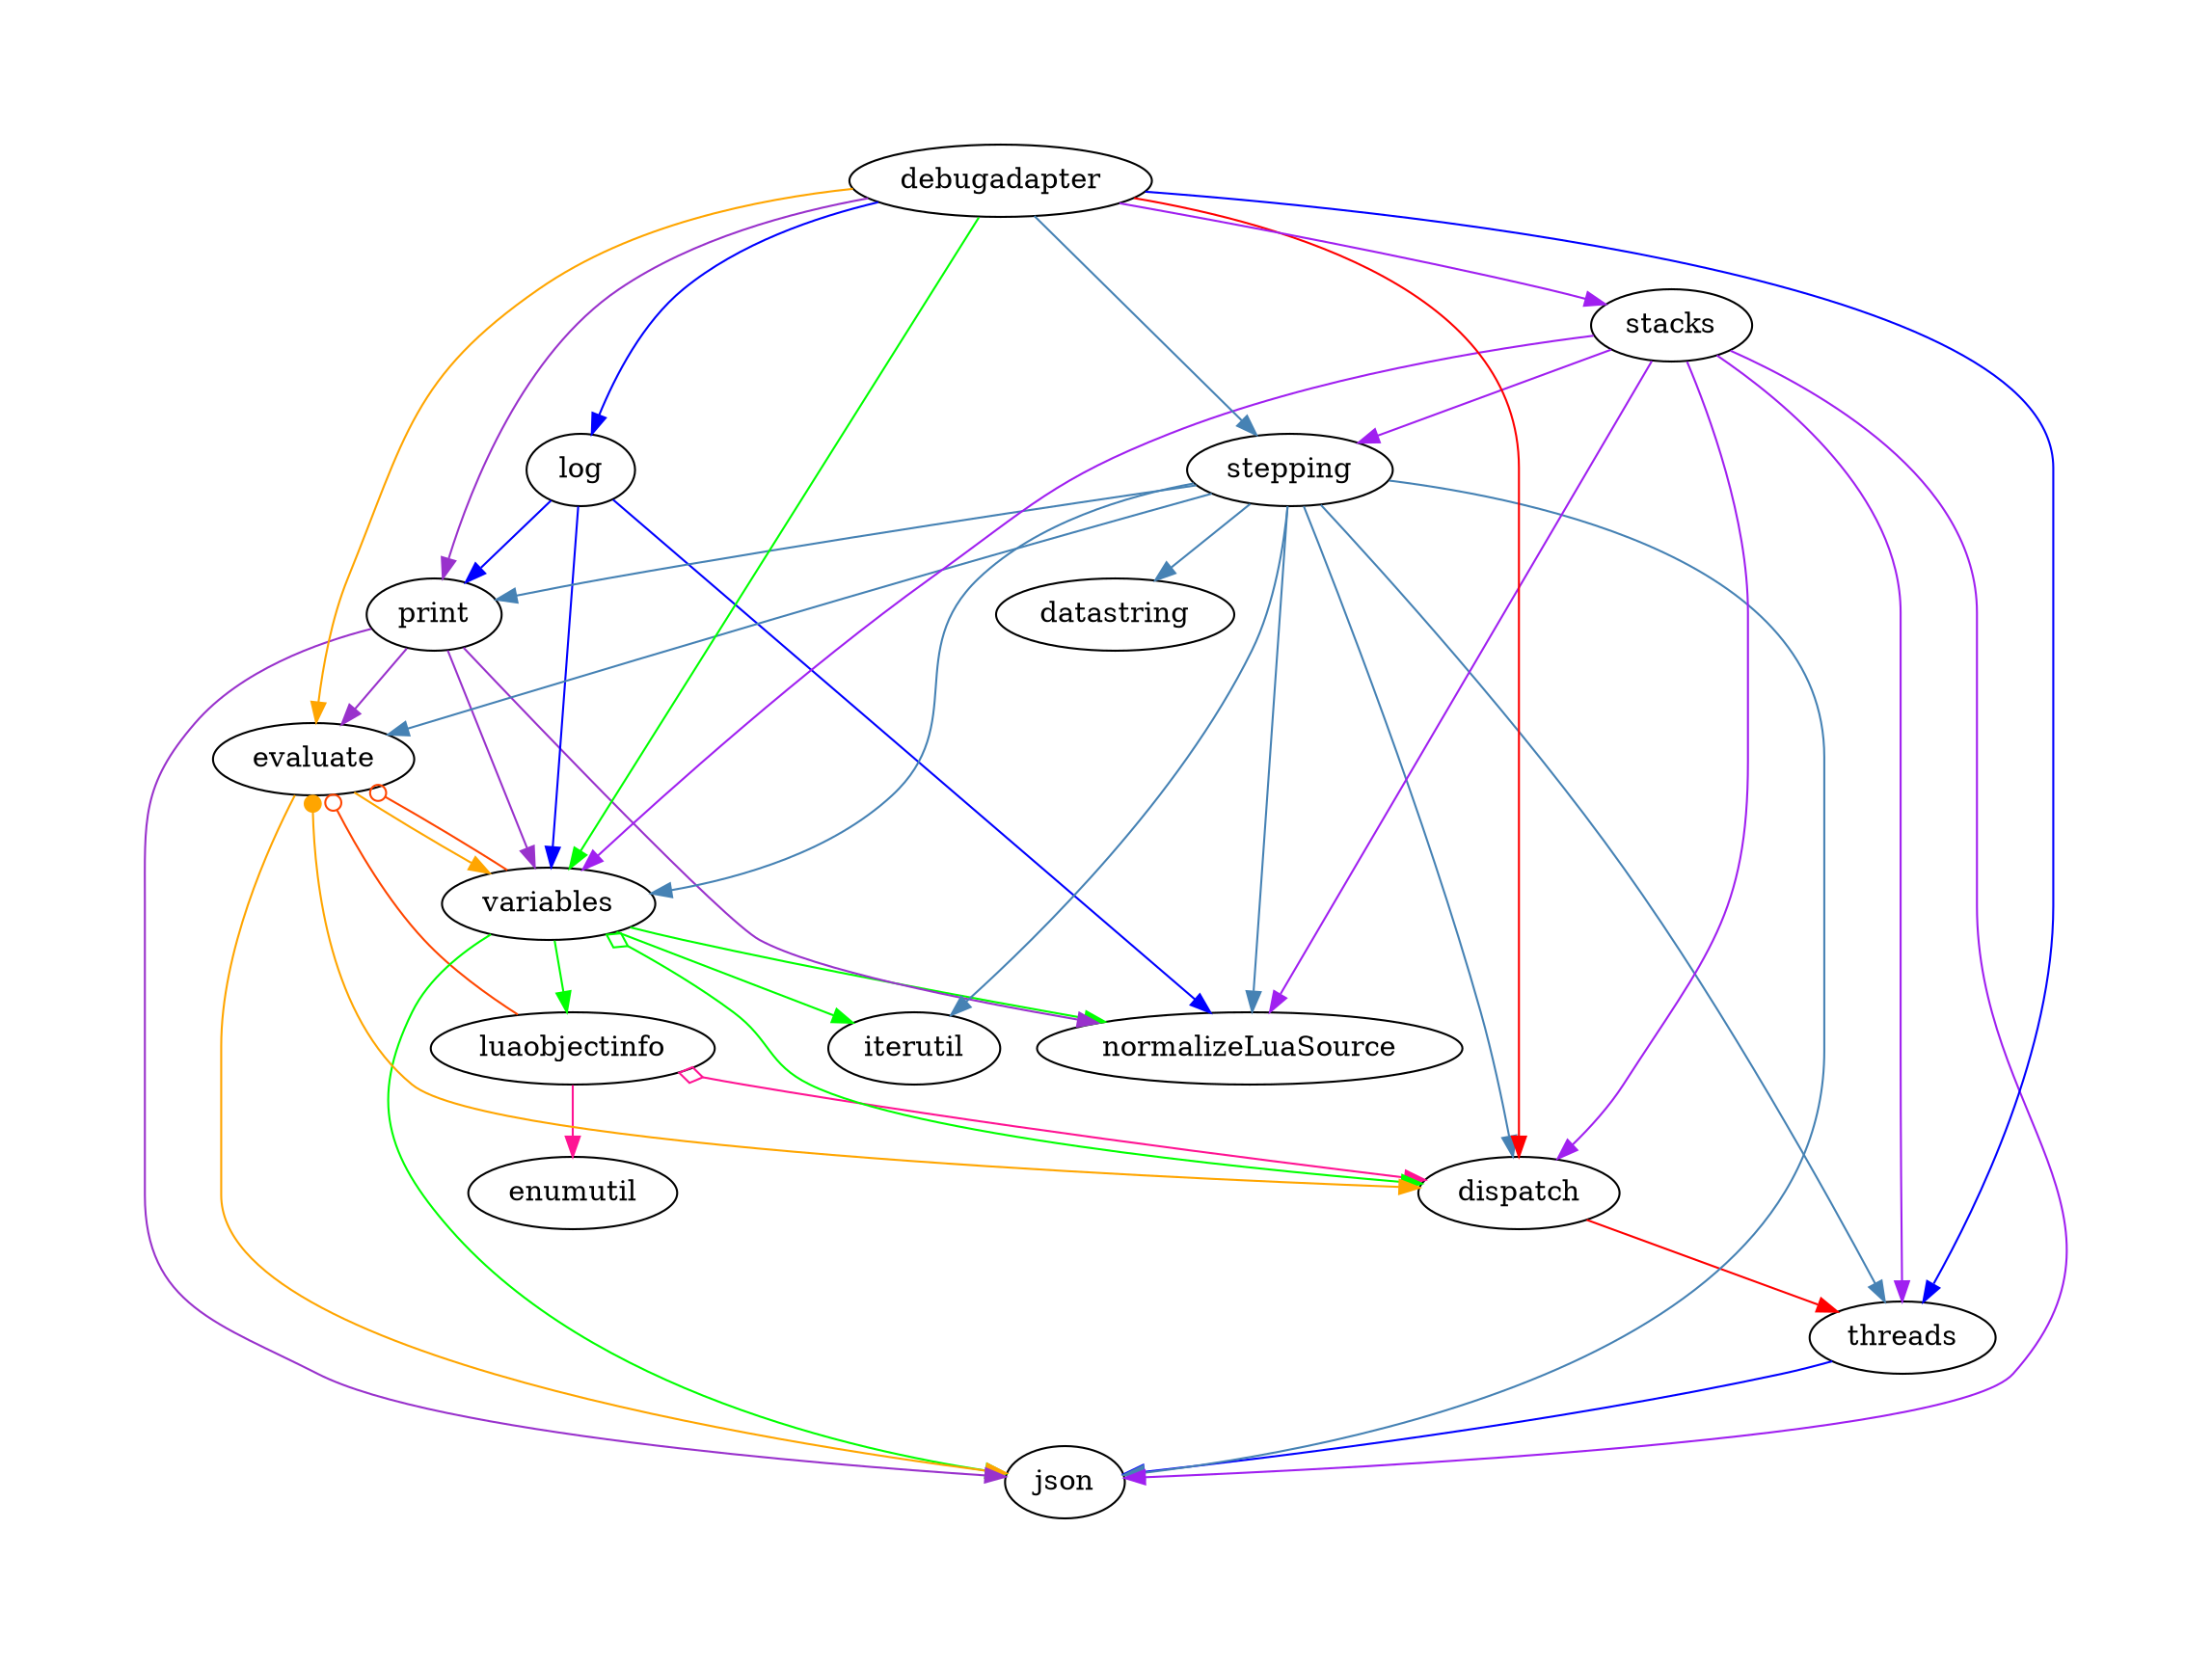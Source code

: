 digraph G {
pad=1

json;
threads;
dispatch;

normalizeLuaSource
enumutil;
luaobjectinfo;
iterutil;

variables;
evaluate;

print;
log;

datastring;
stepping;
stacks;

debugadapter;


edge [color=blue];
debugadapter -> threads;
threads -> json;

edge [color=red];
debugadapter -> dispatch;
dispatch -> threads;

edge [color=green];
debugadapter -> variables;
variables -> dispatch [dir=both arrowtail=odiamond];
variables -> luaobjectinfo;
variables -> normalizeLuaSource;
variables -> json;
variables -> iterutil;

edge [color=orange];
debugadapter -> evaluate;
evaluate -> json;
evaluate -> dispatch [dir=both arrowtail=dot];
evaluate -> variables ;# describe, error, create, translate, pindex

edge [color=darkorchid];
debugadapter -> print;
print -> json;
print -> normalizeLuaSource;
print -> variables; # create, translate, sourceRef
print -> evaluate;

edge [color=steelblue];
debugadapter -> stepping;
stepping -> iterutil;
stepping -> normalizeLuaSource;
stepping -> json;
stepping -> datastring;
stepping -> threads;
stepping -> dispatch;
stepping -> variables; # create, translate, buffer, sourceRef
stepping -> evaluate ; # stringInterp, evaluateInternal
stepping -> print ; # outputEvent, print

edge [color=blue];
debugadapter -> log;
log -> normalizeLuaSource;
log -> variables; # describe, translate
log -> print;

edge [color=purple];
debugadapter -> stacks;
stacks -> json;
stacks -> threads;
stacks -> dispatch;
stacks -> normalizeLuaSource;
stacks -> variables; # describe, sourceRef, scopeRef, tableRef
stacks -> stepping ;# on_exception, getEntryLabel

edge [color=deeppink];
luaobjectinfo -> enumutil;
luaobjectinfo -> dispatch [dir=both arrowtail=odiamond];

# late bindings via dispatch
edge [constraint=false color=orangered arrowhead=odot];
variables -> evaluate ;# stringInterp, evaluateInternal
luaobjectinfo -> evaluate ;# stringInterp


}